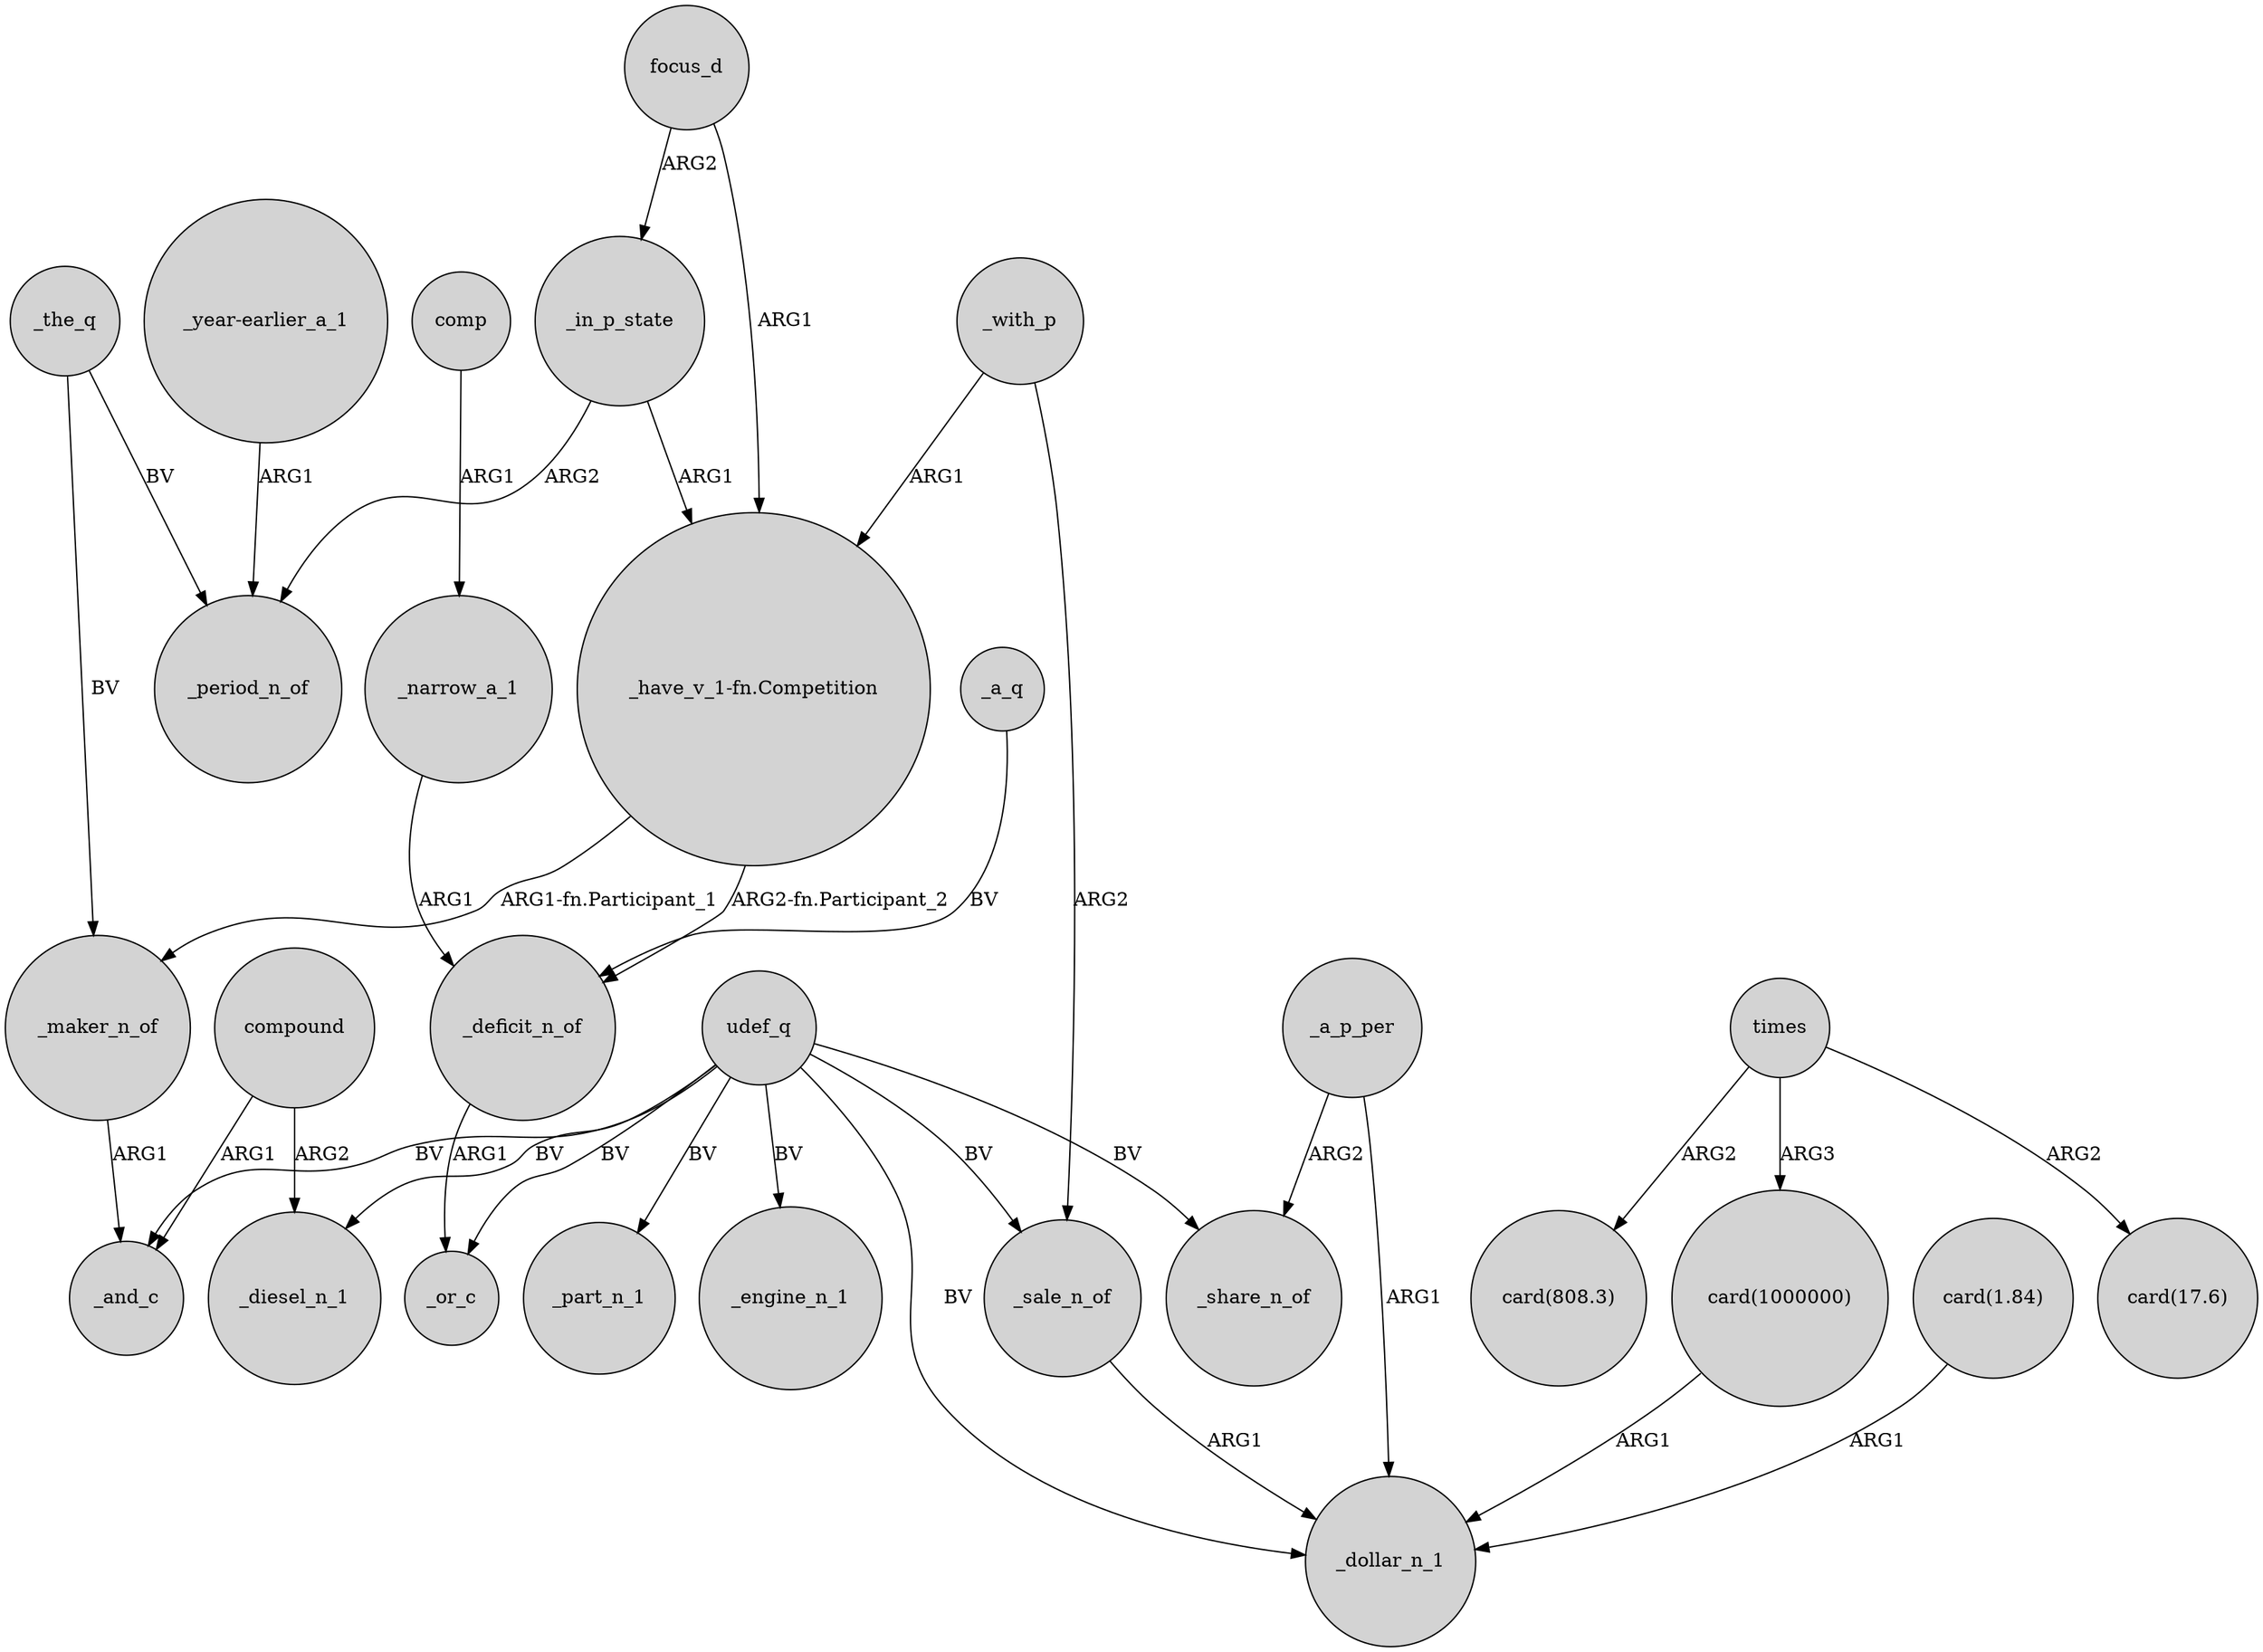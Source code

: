 digraph {
	node [shape=circle style=filled]
	_narrow_a_1 -> _deficit_n_of [label=ARG1]
	compound -> _and_c [label=ARG1]
	focus_d -> _in_p_state [label=ARG2]
	"_have_v_1-fn.Competition" -> _maker_n_of [label="ARG1-fn.Participant_1"]
	_a_q -> _deficit_n_of [label=BV]
	times -> "card(808.3)" [label=ARG2]
	"_year-earlier_a_1" -> _period_n_of [label=ARG1]
	times -> "card(1000000)" [label=ARG3]
	focus_d -> "_have_v_1-fn.Competition" [label=ARG1]
	udef_q -> _sale_n_of [label=BV]
	_maker_n_of -> _and_c [label=ARG1]
	udef_q -> _and_c [label=BV]
	times -> "card(17.6)" [label=ARG2]
	udef_q -> _diesel_n_1 [label=BV]
	udef_q -> _or_c [label=BV]
	_with_p -> _sale_n_of [label=ARG2]
	"card(1.84)" -> _dollar_n_1 [label=ARG1]
	"_have_v_1-fn.Competition" -> _deficit_n_of [label="ARG2-fn.Participant_2"]
	_a_p_per -> _share_n_of [label=ARG2]
	compound -> _diesel_n_1 [label=ARG2]
	udef_q -> _share_n_of [label=BV]
	_deficit_n_of -> _or_c [label=ARG1]
	udef_q -> _dollar_n_1 [label=BV]
	"card(1000000)" -> _dollar_n_1 [label=ARG1]
	_a_p_per -> _dollar_n_1 [label=ARG1]
	_with_p -> "_have_v_1-fn.Competition" [label=ARG1]
	_in_p_state -> _period_n_of [label=ARG2]
	_in_p_state -> "_have_v_1-fn.Competition" [label=ARG1]
	_the_q -> _maker_n_of [label=BV]
	_the_q -> _period_n_of [label=BV]
	comp -> _narrow_a_1 [label=ARG1]
	udef_q -> _part_n_1 [label=BV]
	_sale_n_of -> _dollar_n_1 [label=ARG1]
	udef_q -> _engine_n_1 [label=BV]
}
